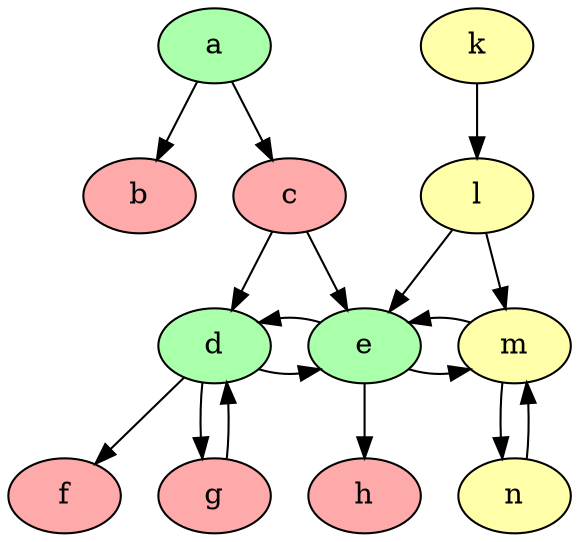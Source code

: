 strict digraph "" {
	a	[fillcolor="#AAFFAA",
		style=filled];
	b	[fillcolor="#FFAAAA",
		style=filled];
	a -> b;
	c	[fillcolor="#FFAAAA",
		style=filled];
	a -> c;
	d	[fillcolor="#AAFFAA",
		style=filled];
	c -> d;
	e	[fillcolor="#AAFFAA",
		style=filled];
	c -> e;
	k	[fillcolor="#FFFFAA",
		style=filled];
	l	[fillcolor="#FFFFAA",
		style=filled];
	k -> l;
	l -> e;
	m	[fillcolor="#FFFFAA",
		style=filled];
	l -> m;
	d -> e;
	f	[fillcolor="#FFAAAA",
		style=filled];
	d -> f;
	g	[fillcolor="#FFAAAA",
		style=filled];
	d -> g;
	e -> d;
	e -> m;
	h	[fillcolor="#FFAAAA",
		style=filled];
	e -> h;
	m -> e;
	n	[fillcolor="#FFFFAA",
		style=filled];
	m -> n;
	g -> d;
	n -> m;
{rank=same; "d" "e" "m"}
}
